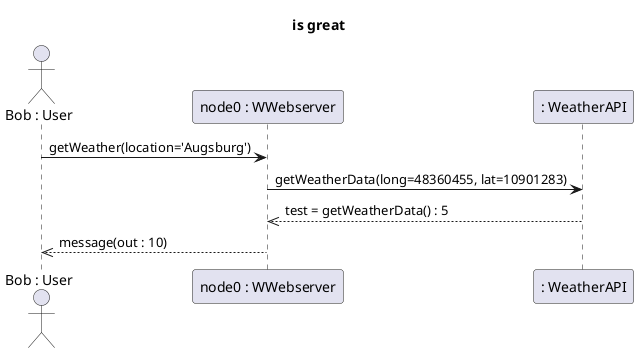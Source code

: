 @startuml
title Weather API
title is great
actor "Bob : User" as Bob
participant "node0 : WWebserver" as node0
participant ": WeatherAPI"
Bob -> node0: getWeather(location='Augsburg')
node0 -> ": WeatherAPI" : getWeatherData(long=48360455, lat=10901283)
node0 <<-- ": WeatherAPI" : test = getWeatherData() : 5
Bob <<-- node0 : message(out : 10)
@enduml